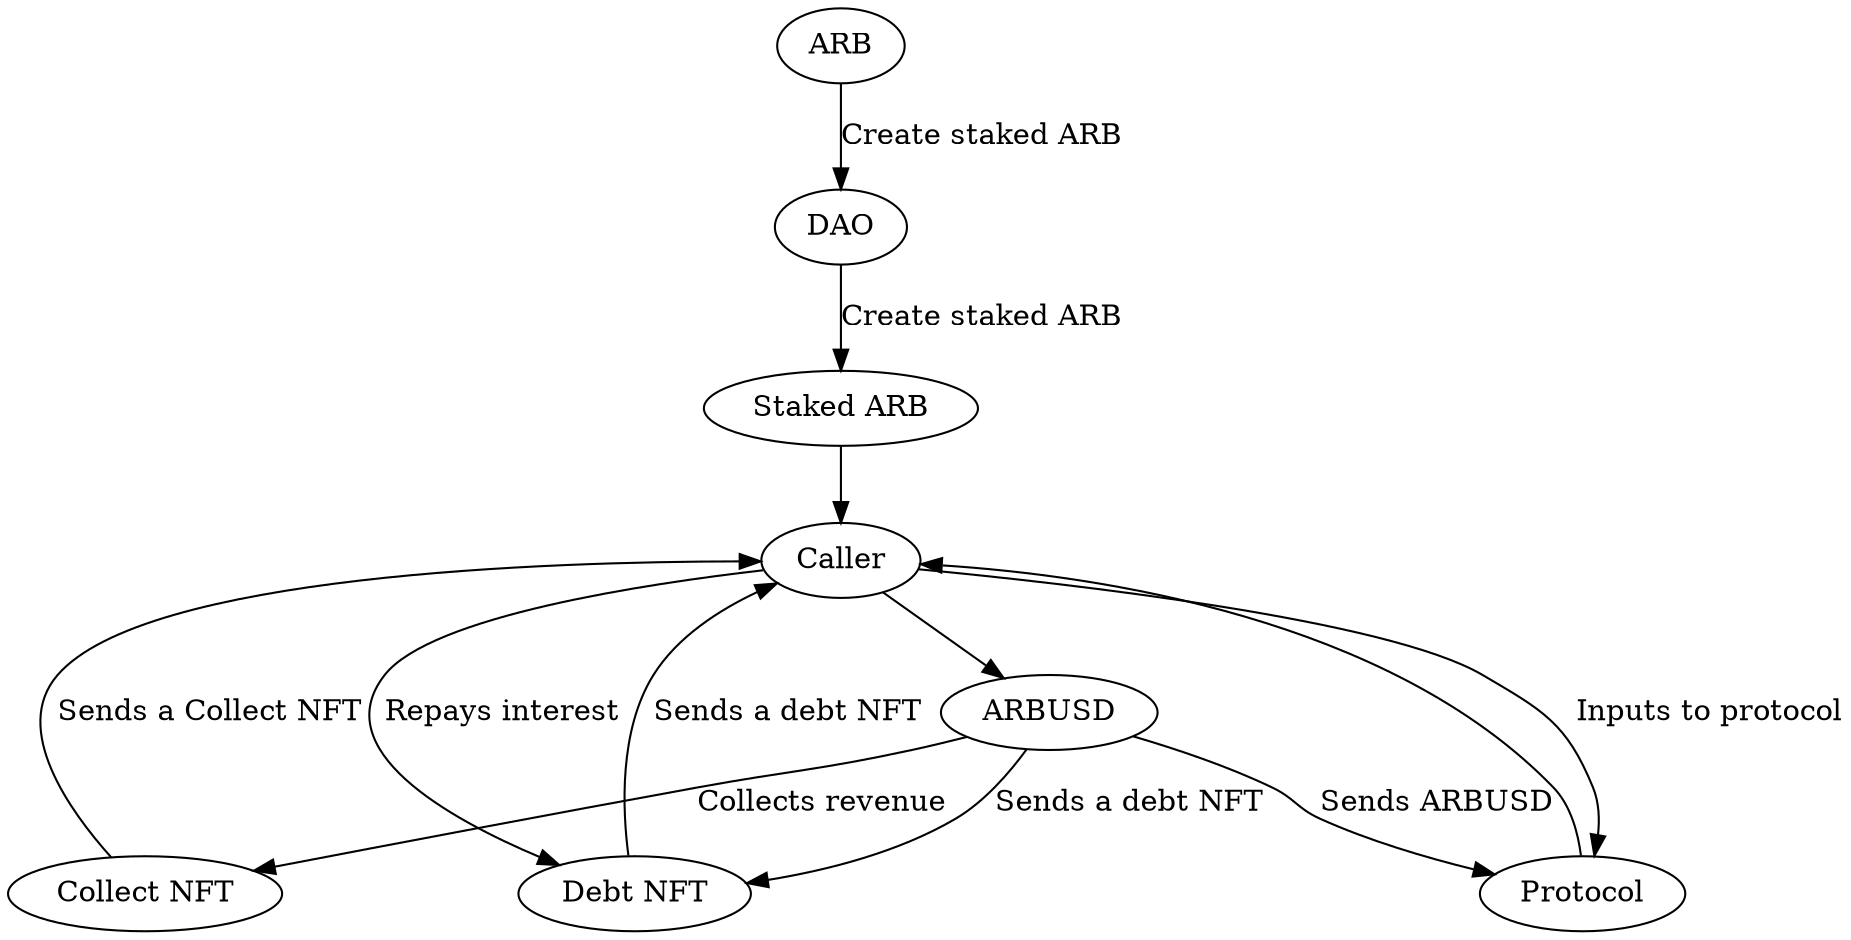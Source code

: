 strict digraph {
	ARB -> DAO -> "Staked ARB" [label="Create staked ARB"]
	"Staked ARB" -> Caller
	Caller -> ARBUSD [label=""]
	ARBUSD -> "Collect NFT" -> Caller [label="Sends a Collect NFT"]
	ARBUSD -> "Debt NFT" -> Caller [label="Sends a debt NFT"]
	Caller -> "Debt NFT" [label="Repays interest"]
	ARBUSD -> Protocol [label="Sends ARBUSD"]
	ARBUSD -> "Collect NFT" [label="Collects revenue"]
	Protocol -> Caller [lablel="Sends revenue from utilisation"]
	Caller -> Protocol [label="Inputs to protocol"]
}
